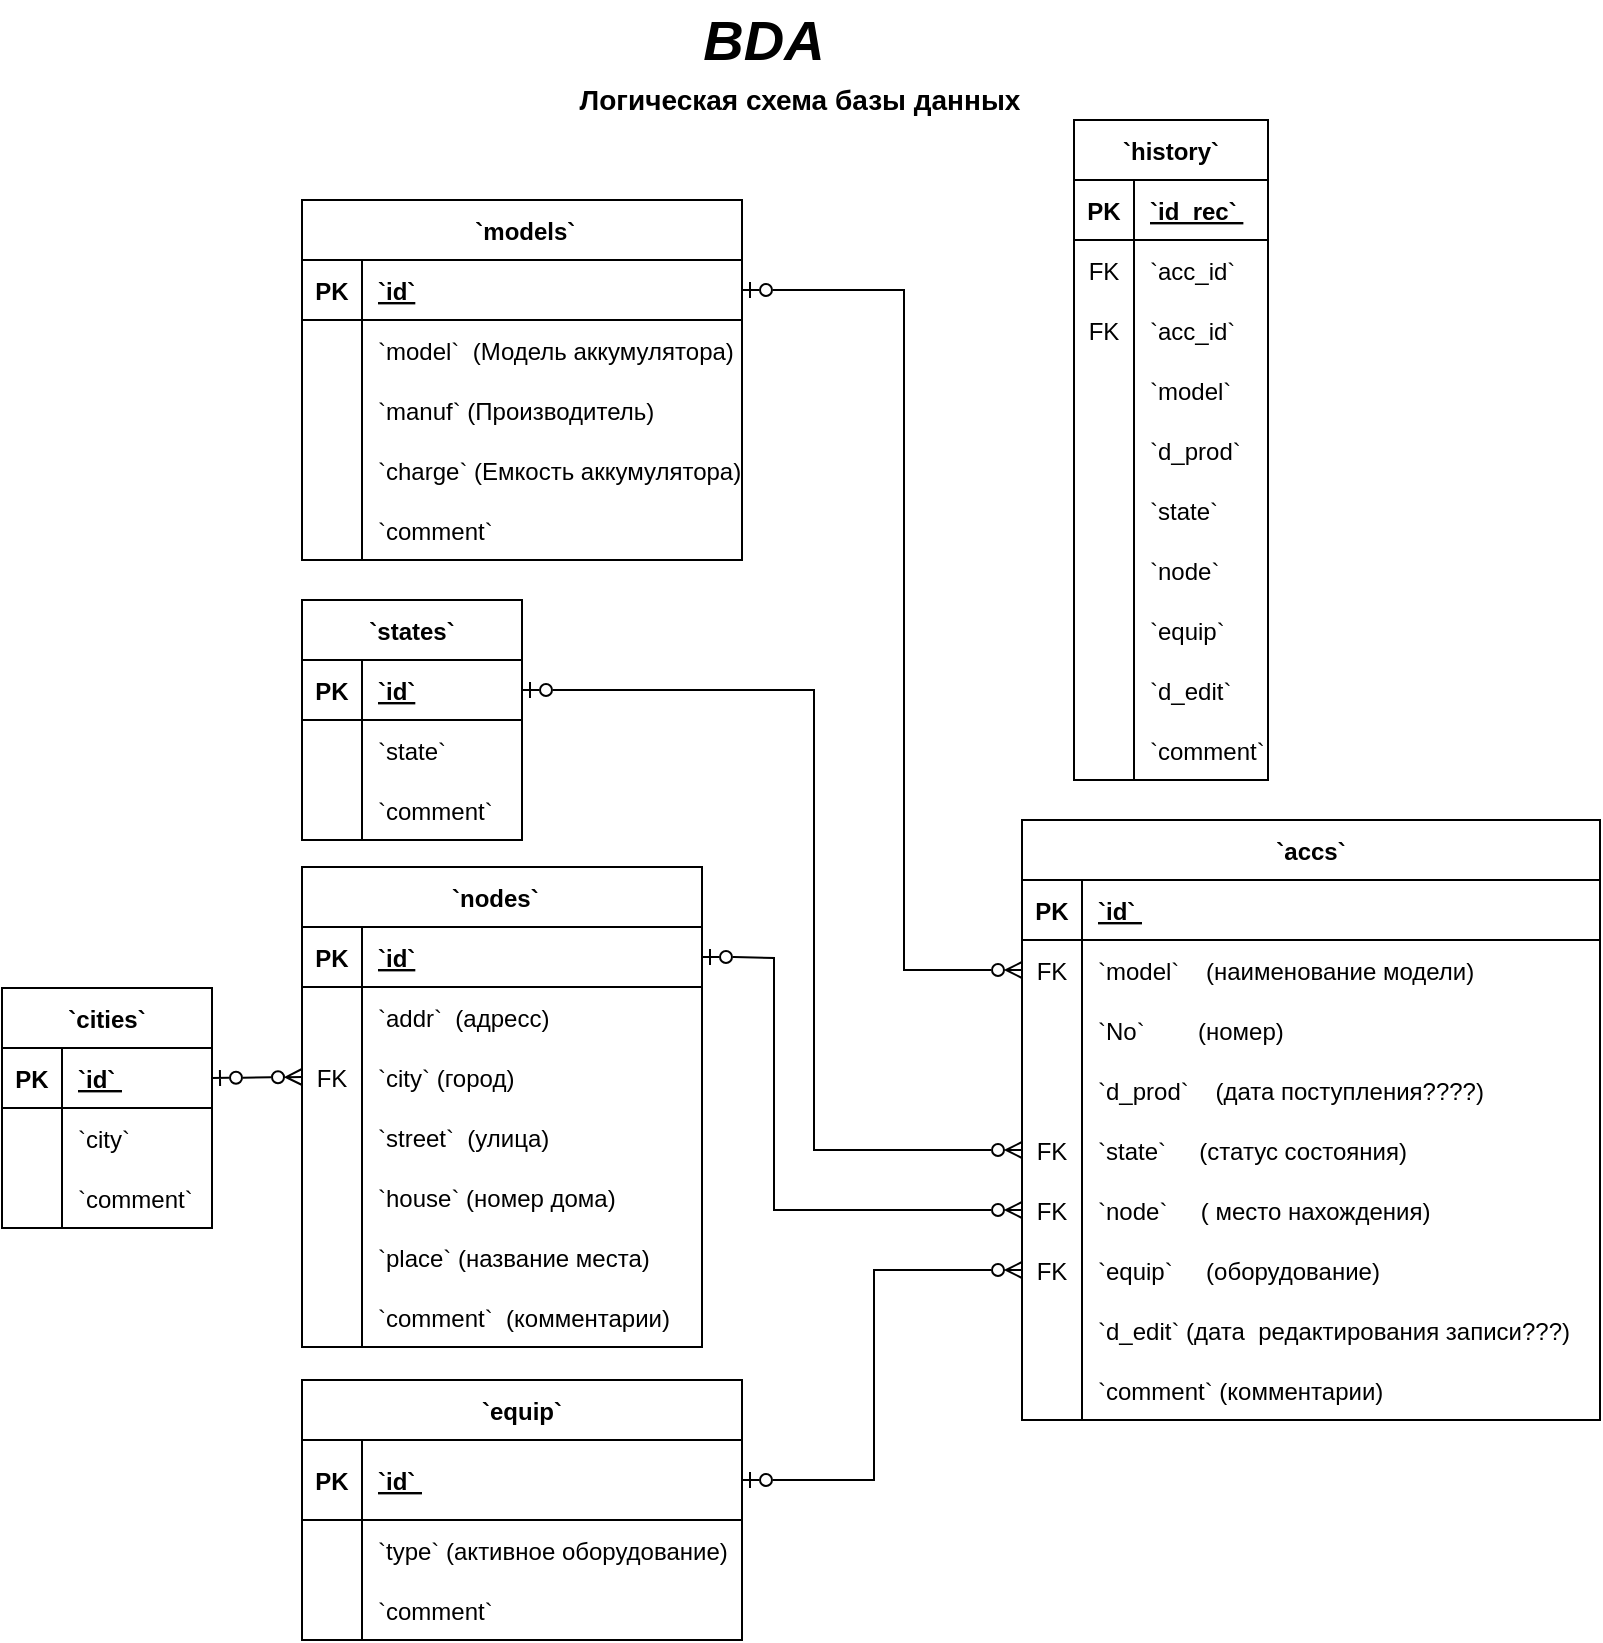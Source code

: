<mxfile version="24.0.4" type="device">
  <diagram name="Страница 1" id="cmefOXp-yey-T8sp48Av">
    <mxGraphModel dx="794" dy="518" grid="1" gridSize="10" guides="1" tooltips="1" connect="1" arrows="1" fold="1" page="1" pageScale="1" pageWidth="827" pageHeight="1169" math="0" shadow="0">
      <root>
        <mxCell id="0" />
        <mxCell id="1" parent="0" />
        <mxCell id="t8c0vQLlZVwIAb1OEpns-1" value="`accs`" style="shape=table;startSize=30;container=1;collapsible=1;childLayout=tableLayout;fixedRows=1;rowLines=0;fontStyle=1;align=center;resizeLast=1;" parent="1" vertex="1">
          <mxGeometry x="524" y="480" width="289" height="300" as="geometry" />
        </mxCell>
        <mxCell id="t8c0vQLlZVwIAb1OEpns-2" value="" style="shape=tableRow;horizontal=0;startSize=0;swimlaneHead=0;swimlaneBody=0;fillColor=none;collapsible=0;dropTarget=0;points=[[0,0.5],[1,0.5]];portConstraint=eastwest;strokeColor=inherit;top=0;left=0;right=0;bottom=1;" parent="t8c0vQLlZVwIAb1OEpns-1" vertex="1">
          <mxGeometry y="30" width="289" height="30" as="geometry" />
        </mxCell>
        <mxCell id="t8c0vQLlZVwIAb1OEpns-3" value="PK" style="shape=partialRectangle;overflow=hidden;connectable=0;fillColor=none;strokeColor=inherit;top=0;left=0;bottom=0;right=0;fontStyle=1;" parent="t8c0vQLlZVwIAb1OEpns-2" vertex="1">
          <mxGeometry width="30" height="30" as="geometry">
            <mxRectangle width="30" height="30" as="alternateBounds" />
          </mxGeometry>
        </mxCell>
        <mxCell id="t8c0vQLlZVwIAb1OEpns-4" value="`id` " style="shape=partialRectangle;overflow=hidden;connectable=0;fillColor=none;align=left;strokeColor=inherit;top=0;left=0;bottom=0;right=0;spacingLeft=6;fontStyle=5;" parent="t8c0vQLlZVwIAb1OEpns-2" vertex="1">
          <mxGeometry x="30" width="259" height="30" as="geometry">
            <mxRectangle width="259" height="30" as="alternateBounds" />
          </mxGeometry>
        </mxCell>
        <mxCell id="t8c0vQLlZVwIAb1OEpns-5" value="" style="shape=tableRow;horizontal=0;startSize=0;swimlaneHead=0;swimlaneBody=0;fillColor=none;collapsible=0;dropTarget=0;points=[[0,0.5],[1,0.5]];portConstraint=eastwest;strokeColor=inherit;top=0;left=0;right=0;bottom=0;" parent="t8c0vQLlZVwIAb1OEpns-1" vertex="1">
          <mxGeometry y="60" width="289" height="30" as="geometry" />
        </mxCell>
        <mxCell id="t8c0vQLlZVwIAb1OEpns-6" value="FK" style="shape=partialRectangle;overflow=hidden;connectable=0;fillColor=none;strokeColor=inherit;top=0;left=0;bottom=0;right=0;" parent="t8c0vQLlZVwIAb1OEpns-5" vertex="1">
          <mxGeometry width="30" height="30" as="geometry">
            <mxRectangle width="30" height="30" as="alternateBounds" />
          </mxGeometry>
        </mxCell>
        <mxCell id="t8c0vQLlZVwIAb1OEpns-7" value="`model`    (наименование модели)" style="shape=partialRectangle;overflow=hidden;connectable=0;fillColor=none;align=left;strokeColor=inherit;top=0;left=0;bottom=0;right=0;spacingLeft=6;" parent="t8c0vQLlZVwIAb1OEpns-5" vertex="1">
          <mxGeometry x="30" width="259" height="30" as="geometry">
            <mxRectangle width="259" height="30" as="alternateBounds" />
          </mxGeometry>
        </mxCell>
        <mxCell id="t8c0vQLlZVwIAb1OEpns-8" value="" style="shape=tableRow;horizontal=0;startSize=0;swimlaneHead=0;swimlaneBody=0;fillColor=none;collapsible=0;dropTarget=0;points=[[0,0.5],[1,0.5]];portConstraint=eastwest;strokeColor=inherit;top=0;left=0;right=0;bottom=0;" parent="t8c0vQLlZVwIAb1OEpns-1" vertex="1">
          <mxGeometry y="90" width="289" height="30" as="geometry" />
        </mxCell>
        <mxCell id="t8c0vQLlZVwIAb1OEpns-9" value="" style="shape=partialRectangle;overflow=hidden;connectable=0;fillColor=none;strokeColor=inherit;top=0;left=0;bottom=0;right=0;" parent="t8c0vQLlZVwIAb1OEpns-8" vertex="1">
          <mxGeometry width="30" height="30" as="geometry">
            <mxRectangle width="30" height="30" as="alternateBounds" />
          </mxGeometry>
        </mxCell>
        <mxCell id="t8c0vQLlZVwIAb1OEpns-10" value="`No`        (номер)" style="shape=partialRectangle;overflow=hidden;connectable=0;fillColor=none;align=left;strokeColor=inherit;top=0;left=0;bottom=0;right=0;spacingLeft=6;" parent="t8c0vQLlZVwIAb1OEpns-8" vertex="1">
          <mxGeometry x="30" width="259" height="30" as="geometry">
            <mxRectangle width="259" height="30" as="alternateBounds" />
          </mxGeometry>
        </mxCell>
        <mxCell id="t8c0vQLlZVwIAb1OEpns-11" value="" style="shape=tableRow;horizontal=0;startSize=0;swimlaneHead=0;swimlaneBody=0;fillColor=none;collapsible=0;dropTarget=0;points=[[0,0.5],[1,0.5]];portConstraint=eastwest;strokeColor=inherit;top=0;left=0;right=0;bottom=0;" parent="t8c0vQLlZVwIAb1OEpns-1" vertex="1">
          <mxGeometry y="120" width="289" height="30" as="geometry" />
        </mxCell>
        <mxCell id="t8c0vQLlZVwIAb1OEpns-12" value="" style="shape=partialRectangle;overflow=hidden;connectable=0;fillColor=none;strokeColor=inherit;top=0;left=0;bottom=0;right=0;" parent="t8c0vQLlZVwIAb1OEpns-11" vertex="1">
          <mxGeometry width="30" height="30" as="geometry">
            <mxRectangle width="30" height="30" as="alternateBounds" />
          </mxGeometry>
        </mxCell>
        <mxCell id="t8c0vQLlZVwIAb1OEpns-13" value="`d_prod`    (дата поступления????) " style="shape=partialRectangle;overflow=hidden;connectable=0;fillColor=none;align=left;strokeColor=inherit;top=0;left=0;bottom=0;right=0;spacingLeft=6;" parent="t8c0vQLlZVwIAb1OEpns-11" vertex="1">
          <mxGeometry x="30" width="259" height="30" as="geometry">
            <mxRectangle width="259" height="30" as="alternateBounds" />
          </mxGeometry>
        </mxCell>
        <mxCell id="t8c0vQLlZVwIAb1OEpns-14" value="" style="shape=tableRow;horizontal=0;startSize=0;swimlaneHead=0;swimlaneBody=0;fillColor=none;collapsible=0;dropTarget=0;points=[[0,0.5],[1,0.5]];portConstraint=eastwest;strokeColor=inherit;top=0;left=0;right=0;bottom=0;" parent="t8c0vQLlZVwIAb1OEpns-1" vertex="1">
          <mxGeometry y="150" width="289" height="30" as="geometry" />
        </mxCell>
        <mxCell id="t8c0vQLlZVwIAb1OEpns-15" value="FK" style="shape=partialRectangle;overflow=hidden;connectable=0;fillColor=none;strokeColor=inherit;top=0;left=0;bottom=0;right=0;" parent="t8c0vQLlZVwIAb1OEpns-14" vertex="1">
          <mxGeometry width="30" height="30" as="geometry">
            <mxRectangle width="30" height="30" as="alternateBounds" />
          </mxGeometry>
        </mxCell>
        <mxCell id="t8c0vQLlZVwIAb1OEpns-16" value="`state`     (статус состояния)" style="shape=partialRectangle;overflow=hidden;connectable=0;fillColor=none;align=left;strokeColor=inherit;top=0;left=0;bottom=0;right=0;spacingLeft=6;" parent="t8c0vQLlZVwIAb1OEpns-14" vertex="1">
          <mxGeometry x="30" width="259" height="30" as="geometry">
            <mxRectangle width="259" height="30" as="alternateBounds" />
          </mxGeometry>
        </mxCell>
        <mxCell id="t8c0vQLlZVwIAb1OEpns-17" value="" style="shape=tableRow;horizontal=0;startSize=0;swimlaneHead=0;swimlaneBody=0;fillColor=none;collapsible=0;dropTarget=0;points=[[0,0.5],[1,0.5]];portConstraint=eastwest;strokeColor=inherit;top=0;left=0;right=0;bottom=0;" parent="t8c0vQLlZVwIAb1OEpns-1" vertex="1">
          <mxGeometry y="180" width="289" height="30" as="geometry" />
        </mxCell>
        <mxCell id="t8c0vQLlZVwIAb1OEpns-18" value="FK" style="shape=partialRectangle;overflow=hidden;connectable=0;fillColor=none;strokeColor=inherit;top=0;left=0;bottom=0;right=0;" parent="t8c0vQLlZVwIAb1OEpns-17" vertex="1">
          <mxGeometry width="30" height="30" as="geometry">
            <mxRectangle width="30" height="30" as="alternateBounds" />
          </mxGeometry>
        </mxCell>
        <mxCell id="t8c0vQLlZVwIAb1OEpns-19" value="`node`     ( место нахождения)" style="shape=partialRectangle;overflow=hidden;connectable=0;fillColor=none;align=left;strokeColor=inherit;top=0;left=0;bottom=0;right=0;spacingLeft=6;" parent="t8c0vQLlZVwIAb1OEpns-17" vertex="1">
          <mxGeometry x="30" width="259" height="30" as="geometry">
            <mxRectangle width="259" height="30" as="alternateBounds" />
          </mxGeometry>
        </mxCell>
        <mxCell id="t8c0vQLlZVwIAb1OEpns-20" value="" style="shape=tableRow;horizontal=0;startSize=0;swimlaneHead=0;swimlaneBody=0;fillColor=none;collapsible=0;dropTarget=0;points=[[0,0.5],[1,0.5]];portConstraint=eastwest;strokeColor=inherit;top=0;left=0;right=0;bottom=0;" parent="t8c0vQLlZVwIAb1OEpns-1" vertex="1">
          <mxGeometry y="210" width="289" height="30" as="geometry" />
        </mxCell>
        <mxCell id="t8c0vQLlZVwIAb1OEpns-21" value="FK" style="shape=partialRectangle;overflow=hidden;connectable=0;fillColor=none;strokeColor=inherit;top=0;left=0;bottom=0;right=0;" parent="t8c0vQLlZVwIAb1OEpns-20" vertex="1">
          <mxGeometry width="30" height="30" as="geometry">
            <mxRectangle width="30" height="30" as="alternateBounds" />
          </mxGeometry>
        </mxCell>
        <mxCell id="t8c0vQLlZVwIAb1OEpns-22" value="`equip`     (оборудование)" style="shape=partialRectangle;overflow=hidden;connectable=0;fillColor=none;align=left;strokeColor=inherit;top=0;left=0;bottom=0;right=0;spacingLeft=6;" parent="t8c0vQLlZVwIAb1OEpns-20" vertex="1">
          <mxGeometry x="30" width="259" height="30" as="geometry">
            <mxRectangle width="259" height="30" as="alternateBounds" />
          </mxGeometry>
        </mxCell>
        <mxCell id="t8c0vQLlZVwIAb1OEpns-23" value="" style="shape=tableRow;horizontal=0;startSize=0;swimlaneHead=0;swimlaneBody=0;fillColor=none;collapsible=0;dropTarget=0;points=[[0,0.5],[1,0.5]];portConstraint=eastwest;strokeColor=inherit;top=0;left=0;right=0;bottom=0;" parent="t8c0vQLlZVwIAb1OEpns-1" vertex="1">
          <mxGeometry y="240" width="289" height="30" as="geometry" />
        </mxCell>
        <mxCell id="t8c0vQLlZVwIAb1OEpns-24" value="" style="shape=partialRectangle;overflow=hidden;connectable=0;fillColor=none;strokeColor=inherit;top=0;left=0;bottom=0;right=0;" parent="t8c0vQLlZVwIAb1OEpns-23" vertex="1">
          <mxGeometry width="30" height="30" as="geometry">
            <mxRectangle width="30" height="30" as="alternateBounds" />
          </mxGeometry>
        </mxCell>
        <mxCell id="t8c0vQLlZVwIAb1OEpns-25" value="`d_edit` (дата  редактирования записи???)" style="shape=partialRectangle;overflow=hidden;connectable=0;fillColor=none;align=left;strokeColor=inherit;top=0;left=0;bottom=0;right=0;spacingLeft=6;" parent="t8c0vQLlZVwIAb1OEpns-23" vertex="1">
          <mxGeometry x="30" width="259" height="30" as="geometry">
            <mxRectangle width="259" height="30" as="alternateBounds" />
          </mxGeometry>
        </mxCell>
        <mxCell id="t8c0vQLlZVwIAb1OEpns-26" value="" style="shape=tableRow;horizontal=0;startSize=0;swimlaneHead=0;swimlaneBody=0;fillColor=none;collapsible=0;dropTarget=0;points=[[0,0.5],[1,0.5]];portConstraint=eastwest;strokeColor=inherit;top=0;left=0;right=0;bottom=0;" parent="t8c0vQLlZVwIAb1OEpns-1" vertex="1">
          <mxGeometry y="270" width="289" height="30" as="geometry" />
        </mxCell>
        <mxCell id="t8c0vQLlZVwIAb1OEpns-27" value="" style="shape=partialRectangle;overflow=hidden;connectable=0;fillColor=none;strokeColor=inherit;top=0;left=0;bottom=0;right=0;" parent="t8c0vQLlZVwIAb1OEpns-26" vertex="1">
          <mxGeometry width="30" height="30" as="geometry">
            <mxRectangle width="30" height="30" as="alternateBounds" />
          </mxGeometry>
        </mxCell>
        <mxCell id="t8c0vQLlZVwIAb1OEpns-28" value="`comment` (комментарии)" style="shape=partialRectangle;overflow=hidden;connectable=0;fillColor=none;align=left;strokeColor=inherit;top=0;left=0;bottom=0;right=0;spacingLeft=6;" parent="t8c0vQLlZVwIAb1OEpns-26" vertex="1">
          <mxGeometry x="30" width="259" height="30" as="geometry">
            <mxRectangle width="259" height="30" as="alternateBounds" />
          </mxGeometry>
        </mxCell>
        <mxCell id="t8c0vQLlZVwIAb1OEpns-41" value="`cities`" style="shape=table;startSize=30;container=1;collapsible=1;childLayout=tableLayout;fixedRows=1;rowLines=0;fontStyle=1;align=center;resizeLast=1;" parent="1" vertex="1">
          <mxGeometry x="14" y="564" width="105" height="120" as="geometry" />
        </mxCell>
        <mxCell id="t8c0vQLlZVwIAb1OEpns-42" value="" style="shape=tableRow;horizontal=0;startSize=0;swimlaneHead=0;swimlaneBody=0;fillColor=none;collapsible=0;dropTarget=0;points=[[0,0.5],[1,0.5]];portConstraint=eastwest;strokeColor=inherit;top=0;left=0;right=0;bottom=1;" parent="t8c0vQLlZVwIAb1OEpns-41" vertex="1">
          <mxGeometry y="30" width="105" height="30" as="geometry" />
        </mxCell>
        <mxCell id="t8c0vQLlZVwIAb1OEpns-43" value="PK" style="shape=partialRectangle;overflow=hidden;connectable=0;fillColor=none;strokeColor=inherit;top=0;left=0;bottom=0;right=0;fontStyle=1;" parent="t8c0vQLlZVwIAb1OEpns-42" vertex="1">
          <mxGeometry width="30" height="30" as="geometry">
            <mxRectangle width="30" height="30" as="alternateBounds" />
          </mxGeometry>
        </mxCell>
        <mxCell id="t8c0vQLlZVwIAb1OEpns-44" value="`id` " style="shape=partialRectangle;overflow=hidden;connectable=0;fillColor=none;align=left;strokeColor=inherit;top=0;left=0;bottom=0;right=0;spacingLeft=6;fontStyle=5;" parent="t8c0vQLlZVwIAb1OEpns-42" vertex="1">
          <mxGeometry x="30" width="75" height="30" as="geometry">
            <mxRectangle width="75" height="30" as="alternateBounds" />
          </mxGeometry>
        </mxCell>
        <mxCell id="t8c0vQLlZVwIAb1OEpns-45" value="" style="shape=tableRow;horizontal=0;startSize=0;swimlaneHead=0;swimlaneBody=0;fillColor=none;collapsible=0;dropTarget=0;points=[[0,0.5],[1,0.5]];portConstraint=eastwest;strokeColor=inherit;top=0;left=0;right=0;bottom=0;" parent="t8c0vQLlZVwIAb1OEpns-41" vertex="1">
          <mxGeometry y="60" width="105" height="30" as="geometry" />
        </mxCell>
        <mxCell id="t8c0vQLlZVwIAb1OEpns-46" value="" style="shape=partialRectangle;overflow=hidden;connectable=0;fillColor=none;strokeColor=inherit;top=0;left=0;bottom=0;right=0;" parent="t8c0vQLlZVwIAb1OEpns-45" vertex="1">
          <mxGeometry width="30" height="30" as="geometry">
            <mxRectangle width="30" height="30" as="alternateBounds" />
          </mxGeometry>
        </mxCell>
        <mxCell id="t8c0vQLlZVwIAb1OEpns-47" value="`city`" style="shape=partialRectangle;overflow=hidden;connectable=0;fillColor=none;align=left;strokeColor=inherit;top=0;left=0;bottom=0;right=0;spacingLeft=6;" parent="t8c0vQLlZVwIAb1OEpns-45" vertex="1">
          <mxGeometry x="30" width="75" height="30" as="geometry">
            <mxRectangle width="75" height="30" as="alternateBounds" />
          </mxGeometry>
        </mxCell>
        <mxCell id="t8c0vQLlZVwIAb1OEpns-48" value="" style="shape=tableRow;horizontal=0;startSize=0;swimlaneHead=0;swimlaneBody=0;fillColor=none;collapsible=0;dropTarget=0;points=[[0,0.5],[1,0.5]];portConstraint=eastwest;strokeColor=inherit;top=0;left=0;right=0;bottom=0;" parent="t8c0vQLlZVwIAb1OEpns-41" vertex="1">
          <mxGeometry y="90" width="105" height="30" as="geometry" />
        </mxCell>
        <mxCell id="t8c0vQLlZVwIAb1OEpns-49" value="" style="shape=partialRectangle;overflow=hidden;connectable=0;fillColor=none;strokeColor=inherit;top=0;left=0;bottom=0;right=0;" parent="t8c0vQLlZVwIAb1OEpns-48" vertex="1">
          <mxGeometry width="30" height="30" as="geometry">
            <mxRectangle width="30" height="30" as="alternateBounds" />
          </mxGeometry>
        </mxCell>
        <mxCell id="t8c0vQLlZVwIAb1OEpns-50" value="`comment` " style="shape=partialRectangle;overflow=hidden;connectable=0;fillColor=none;align=left;strokeColor=inherit;top=0;left=0;bottom=0;right=0;spacingLeft=6;" parent="t8c0vQLlZVwIAb1OEpns-48" vertex="1">
          <mxGeometry x="30" width="75" height="30" as="geometry">
            <mxRectangle width="75" height="30" as="alternateBounds" />
          </mxGeometry>
        </mxCell>
        <mxCell id="t8c0vQLlZVwIAb1OEpns-51" value="`equip`" style="shape=table;startSize=30;container=1;collapsible=1;childLayout=tableLayout;fixedRows=1;rowLines=0;fontStyle=1;align=center;resizeLast=1;" parent="1" vertex="1">
          <mxGeometry x="164" y="760" width="220" height="130" as="geometry" />
        </mxCell>
        <mxCell id="t8c0vQLlZVwIAb1OEpns-52" value="" style="shape=tableRow;horizontal=0;startSize=0;swimlaneHead=0;swimlaneBody=0;fillColor=none;collapsible=0;dropTarget=0;points=[[0,0.5],[1,0.5]];portConstraint=eastwest;strokeColor=inherit;top=0;left=0;right=0;bottom=1;" parent="t8c0vQLlZVwIAb1OEpns-51" vertex="1">
          <mxGeometry y="30" width="220" height="40" as="geometry" />
        </mxCell>
        <mxCell id="t8c0vQLlZVwIAb1OEpns-53" value="PK" style="shape=partialRectangle;overflow=hidden;connectable=0;fillColor=none;strokeColor=inherit;top=0;left=0;bottom=0;right=0;fontStyle=1;" parent="t8c0vQLlZVwIAb1OEpns-52" vertex="1">
          <mxGeometry width="30" height="40" as="geometry">
            <mxRectangle width="30" height="40" as="alternateBounds" />
          </mxGeometry>
        </mxCell>
        <mxCell id="t8c0vQLlZVwIAb1OEpns-54" value="`id` " style="shape=partialRectangle;overflow=hidden;connectable=0;fillColor=none;align=left;strokeColor=inherit;top=0;left=0;bottom=0;right=0;spacingLeft=6;fontStyle=5;" parent="t8c0vQLlZVwIAb1OEpns-52" vertex="1">
          <mxGeometry x="30" width="190" height="40" as="geometry">
            <mxRectangle width="190" height="40" as="alternateBounds" />
          </mxGeometry>
        </mxCell>
        <mxCell id="t8c0vQLlZVwIAb1OEpns-55" value="" style="shape=tableRow;horizontal=0;startSize=0;swimlaneHead=0;swimlaneBody=0;fillColor=none;collapsible=0;dropTarget=0;points=[[0,0.5],[1,0.5]];portConstraint=eastwest;strokeColor=inherit;top=0;left=0;right=0;bottom=0;" parent="t8c0vQLlZVwIAb1OEpns-51" vertex="1">
          <mxGeometry y="70" width="220" height="30" as="geometry" />
        </mxCell>
        <mxCell id="t8c0vQLlZVwIAb1OEpns-56" value="" style="shape=partialRectangle;overflow=hidden;connectable=0;fillColor=none;strokeColor=inherit;top=0;left=0;bottom=0;right=0;" parent="t8c0vQLlZVwIAb1OEpns-55" vertex="1">
          <mxGeometry width="30" height="30" as="geometry">
            <mxRectangle width="30" height="30" as="alternateBounds" />
          </mxGeometry>
        </mxCell>
        <mxCell id="t8c0vQLlZVwIAb1OEpns-57" value="`type` (активное оборудование)" style="shape=partialRectangle;overflow=hidden;connectable=0;fillColor=none;align=left;strokeColor=inherit;top=0;left=0;bottom=0;right=0;spacingLeft=6;" parent="t8c0vQLlZVwIAb1OEpns-55" vertex="1">
          <mxGeometry x="30" width="190" height="30" as="geometry">
            <mxRectangle width="190" height="30" as="alternateBounds" />
          </mxGeometry>
        </mxCell>
        <mxCell id="t8c0vQLlZVwIAb1OEpns-58" value="" style="shape=tableRow;horizontal=0;startSize=0;swimlaneHead=0;swimlaneBody=0;fillColor=none;collapsible=0;dropTarget=0;points=[[0,0.5],[1,0.5]];portConstraint=eastwest;strokeColor=inherit;top=0;left=0;right=0;bottom=0;" parent="t8c0vQLlZVwIAb1OEpns-51" vertex="1">
          <mxGeometry y="100" width="220" height="30" as="geometry" />
        </mxCell>
        <mxCell id="t8c0vQLlZVwIAb1OEpns-59" value="" style="shape=partialRectangle;overflow=hidden;connectable=0;fillColor=none;strokeColor=inherit;top=0;left=0;bottom=0;right=0;" parent="t8c0vQLlZVwIAb1OEpns-58" vertex="1">
          <mxGeometry width="30" height="30" as="geometry">
            <mxRectangle width="30" height="30" as="alternateBounds" />
          </mxGeometry>
        </mxCell>
        <mxCell id="t8c0vQLlZVwIAb1OEpns-60" value="`comment` " style="shape=partialRectangle;overflow=hidden;connectable=0;fillColor=none;align=left;strokeColor=inherit;top=0;left=0;bottom=0;right=0;spacingLeft=6;" parent="t8c0vQLlZVwIAb1OEpns-58" vertex="1">
          <mxGeometry x="30" width="190" height="30" as="geometry">
            <mxRectangle width="190" height="30" as="alternateBounds" />
          </mxGeometry>
        </mxCell>
        <mxCell id="t8c0vQLlZVwIAb1OEpns-61" value="`history`" style="shape=table;startSize=30;container=1;collapsible=1;childLayout=tableLayout;fixedRows=1;rowLines=0;fontStyle=1;align=center;resizeLast=1;" parent="1" vertex="1">
          <mxGeometry x="550" y="130" width="97" height="330" as="geometry" />
        </mxCell>
        <mxCell id="t8c0vQLlZVwIAb1OEpns-62" value="" style="shape=tableRow;horizontal=0;startSize=0;swimlaneHead=0;swimlaneBody=0;fillColor=none;collapsible=0;dropTarget=0;points=[[0,0.5],[1,0.5]];portConstraint=eastwest;strokeColor=inherit;top=0;left=0;right=0;bottom=1;" parent="t8c0vQLlZVwIAb1OEpns-61" vertex="1">
          <mxGeometry y="30" width="97" height="30" as="geometry" />
        </mxCell>
        <mxCell id="t8c0vQLlZVwIAb1OEpns-63" value="PK" style="shape=partialRectangle;overflow=hidden;connectable=0;fillColor=none;strokeColor=inherit;top=0;left=0;bottom=0;right=0;fontStyle=1;" parent="t8c0vQLlZVwIAb1OEpns-62" vertex="1">
          <mxGeometry width="30" height="30" as="geometry">
            <mxRectangle width="30" height="30" as="alternateBounds" />
          </mxGeometry>
        </mxCell>
        <mxCell id="t8c0vQLlZVwIAb1OEpns-64" value="`id_rec` " style="shape=partialRectangle;overflow=hidden;connectable=0;fillColor=none;align=left;strokeColor=inherit;top=0;left=0;bottom=0;right=0;spacingLeft=6;fontStyle=5;" parent="t8c0vQLlZVwIAb1OEpns-62" vertex="1">
          <mxGeometry x="30" width="67" height="30" as="geometry">
            <mxRectangle width="67" height="30" as="alternateBounds" />
          </mxGeometry>
        </mxCell>
        <mxCell id="WCdTZ801OAHIDADksUfm-3" value="" style="shape=tableRow;horizontal=0;startSize=0;swimlaneHead=0;swimlaneBody=0;fillColor=none;collapsible=0;dropTarget=0;points=[[0,0.5],[1,0.5]];portConstraint=eastwest;strokeColor=inherit;top=0;left=0;right=0;bottom=0;" parent="t8c0vQLlZVwIAb1OEpns-61" vertex="1">
          <mxGeometry y="60" width="97" height="30" as="geometry" />
        </mxCell>
        <mxCell id="WCdTZ801OAHIDADksUfm-4" value="FK" style="shape=partialRectangle;overflow=hidden;connectable=0;fillColor=none;strokeColor=inherit;top=0;left=0;bottom=0;right=0;" parent="WCdTZ801OAHIDADksUfm-3" vertex="1">
          <mxGeometry width="30" height="30" as="geometry">
            <mxRectangle width="30" height="30" as="alternateBounds" />
          </mxGeometry>
        </mxCell>
        <mxCell id="WCdTZ801OAHIDADksUfm-5" value="`acc_id`" style="shape=partialRectangle;overflow=hidden;connectable=0;fillColor=none;align=left;strokeColor=inherit;top=0;left=0;bottom=0;right=0;spacingLeft=6;" parent="WCdTZ801OAHIDADksUfm-3" vertex="1">
          <mxGeometry x="30" width="67" height="30" as="geometry">
            <mxRectangle width="67" height="30" as="alternateBounds" />
          </mxGeometry>
        </mxCell>
        <mxCell id="t8c0vQLlZVwIAb1OEpns-65" value="" style="shape=tableRow;horizontal=0;startSize=0;swimlaneHead=0;swimlaneBody=0;fillColor=none;collapsible=0;dropTarget=0;points=[[0,0.5],[1,0.5]];portConstraint=eastwest;strokeColor=inherit;top=0;left=0;right=0;bottom=0;" parent="t8c0vQLlZVwIAb1OEpns-61" vertex="1">
          <mxGeometry y="90" width="97" height="30" as="geometry" />
        </mxCell>
        <mxCell id="t8c0vQLlZVwIAb1OEpns-66" value="FK" style="shape=partialRectangle;overflow=hidden;connectable=0;fillColor=none;strokeColor=inherit;top=0;left=0;bottom=0;right=0;" parent="t8c0vQLlZVwIAb1OEpns-65" vertex="1">
          <mxGeometry width="30" height="30" as="geometry">
            <mxRectangle width="30" height="30" as="alternateBounds" />
          </mxGeometry>
        </mxCell>
        <mxCell id="t8c0vQLlZVwIAb1OEpns-67" value="`acc_id`" style="shape=partialRectangle;overflow=hidden;connectable=0;fillColor=none;align=left;strokeColor=inherit;top=0;left=0;bottom=0;right=0;spacingLeft=6;" parent="t8c0vQLlZVwIAb1OEpns-65" vertex="1">
          <mxGeometry x="30" width="67" height="30" as="geometry">
            <mxRectangle width="67" height="30" as="alternateBounds" />
          </mxGeometry>
        </mxCell>
        <mxCell id="t8c0vQLlZVwIAb1OEpns-68" value="" style="shape=tableRow;horizontal=0;startSize=0;swimlaneHead=0;swimlaneBody=0;fillColor=none;collapsible=0;dropTarget=0;points=[[0,0.5],[1,0.5]];portConstraint=eastwest;strokeColor=inherit;top=0;left=0;right=0;bottom=0;" parent="t8c0vQLlZVwIAb1OEpns-61" vertex="1">
          <mxGeometry y="120" width="97" height="30" as="geometry" />
        </mxCell>
        <mxCell id="t8c0vQLlZVwIAb1OEpns-69" value="" style="shape=partialRectangle;overflow=hidden;connectable=0;fillColor=none;strokeColor=inherit;top=0;left=0;bottom=0;right=0;" parent="t8c0vQLlZVwIAb1OEpns-68" vertex="1">
          <mxGeometry width="30" height="30" as="geometry">
            <mxRectangle width="30" height="30" as="alternateBounds" />
          </mxGeometry>
        </mxCell>
        <mxCell id="t8c0vQLlZVwIAb1OEpns-70" value="`model`" style="shape=partialRectangle;overflow=hidden;connectable=0;fillColor=none;align=left;strokeColor=inherit;top=0;left=0;bottom=0;right=0;spacingLeft=6;" parent="t8c0vQLlZVwIAb1OEpns-68" vertex="1">
          <mxGeometry x="30" width="67" height="30" as="geometry">
            <mxRectangle width="67" height="30" as="alternateBounds" />
          </mxGeometry>
        </mxCell>
        <mxCell id="t8c0vQLlZVwIAb1OEpns-71" value="" style="shape=tableRow;horizontal=0;startSize=0;swimlaneHead=0;swimlaneBody=0;fillColor=none;collapsible=0;dropTarget=0;points=[[0,0.5],[1,0.5]];portConstraint=eastwest;strokeColor=inherit;top=0;left=0;right=0;bottom=0;" parent="t8c0vQLlZVwIAb1OEpns-61" vertex="1">
          <mxGeometry y="150" width="97" height="30" as="geometry" />
        </mxCell>
        <mxCell id="t8c0vQLlZVwIAb1OEpns-72" value="" style="shape=partialRectangle;overflow=hidden;connectable=0;fillColor=none;strokeColor=inherit;top=0;left=0;bottom=0;right=0;" parent="t8c0vQLlZVwIAb1OEpns-71" vertex="1">
          <mxGeometry width="30" height="30" as="geometry">
            <mxRectangle width="30" height="30" as="alternateBounds" />
          </mxGeometry>
        </mxCell>
        <mxCell id="t8c0vQLlZVwIAb1OEpns-73" value="`d_prod`" style="shape=partialRectangle;overflow=hidden;connectable=0;fillColor=none;align=left;strokeColor=inherit;top=0;left=0;bottom=0;right=0;spacingLeft=6;" parent="t8c0vQLlZVwIAb1OEpns-71" vertex="1">
          <mxGeometry x="30" width="67" height="30" as="geometry">
            <mxRectangle width="67" height="30" as="alternateBounds" />
          </mxGeometry>
        </mxCell>
        <mxCell id="t8c0vQLlZVwIAb1OEpns-74" value="" style="shape=tableRow;horizontal=0;startSize=0;swimlaneHead=0;swimlaneBody=0;fillColor=none;collapsible=0;dropTarget=0;points=[[0,0.5],[1,0.5]];portConstraint=eastwest;strokeColor=inherit;top=0;left=0;right=0;bottom=0;" parent="t8c0vQLlZVwIAb1OEpns-61" vertex="1">
          <mxGeometry y="180" width="97" height="30" as="geometry" />
        </mxCell>
        <mxCell id="t8c0vQLlZVwIAb1OEpns-75" value="" style="shape=partialRectangle;overflow=hidden;connectable=0;fillColor=none;strokeColor=inherit;top=0;left=0;bottom=0;right=0;" parent="t8c0vQLlZVwIAb1OEpns-74" vertex="1">
          <mxGeometry width="30" height="30" as="geometry">
            <mxRectangle width="30" height="30" as="alternateBounds" />
          </mxGeometry>
        </mxCell>
        <mxCell id="t8c0vQLlZVwIAb1OEpns-76" value="`state`" style="shape=partialRectangle;overflow=hidden;connectable=0;fillColor=none;align=left;strokeColor=inherit;top=0;left=0;bottom=0;right=0;spacingLeft=6;" parent="t8c0vQLlZVwIAb1OEpns-74" vertex="1">
          <mxGeometry x="30" width="67" height="30" as="geometry">
            <mxRectangle width="67" height="30" as="alternateBounds" />
          </mxGeometry>
        </mxCell>
        <mxCell id="t8c0vQLlZVwIAb1OEpns-77" value="" style="shape=tableRow;horizontal=0;startSize=0;swimlaneHead=0;swimlaneBody=0;fillColor=none;collapsible=0;dropTarget=0;points=[[0,0.5],[1,0.5]];portConstraint=eastwest;strokeColor=inherit;top=0;left=0;right=0;bottom=0;" parent="t8c0vQLlZVwIAb1OEpns-61" vertex="1">
          <mxGeometry y="210" width="97" height="30" as="geometry" />
        </mxCell>
        <mxCell id="t8c0vQLlZVwIAb1OEpns-78" value="" style="shape=partialRectangle;overflow=hidden;connectable=0;fillColor=none;strokeColor=inherit;top=0;left=0;bottom=0;right=0;" parent="t8c0vQLlZVwIAb1OEpns-77" vertex="1">
          <mxGeometry width="30" height="30" as="geometry">
            <mxRectangle width="30" height="30" as="alternateBounds" />
          </mxGeometry>
        </mxCell>
        <mxCell id="t8c0vQLlZVwIAb1OEpns-79" value="`node`" style="shape=partialRectangle;overflow=hidden;connectable=0;fillColor=none;align=left;strokeColor=inherit;top=0;left=0;bottom=0;right=0;spacingLeft=6;" parent="t8c0vQLlZVwIAb1OEpns-77" vertex="1">
          <mxGeometry x="30" width="67" height="30" as="geometry">
            <mxRectangle width="67" height="30" as="alternateBounds" />
          </mxGeometry>
        </mxCell>
        <mxCell id="t8c0vQLlZVwIAb1OEpns-80" value="" style="shape=tableRow;horizontal=0;startSize=0;swimlaneHead=0;swimlaneBody=0;fillColor=none;collapsible=0;dropTarget=0;points=[[0,0.5],[1,0.5]];portConstraint=eastwest;strokeColor=inherit;top=0;left=0;right=0;bottom=0;" parent="t8c0vQLlZVwIAb1OEpns-61" vertex="1">
          <mxGeometry y="240" width="97" height="30" as="geometry" />
        </mxCell>
        <mxCell id="t8c0vQLlZVwIAb1OEpns-81" value="" style="shape=partialRectangle;overflow=hidden;connectable=0;fillColor=none;strokeColor=inherit;top=0;left=0;bottom=0;right=0;" parent="t8c0vQLlZVwIAb1OEpns-80" vertex="1">
          <mxGeometry width="30" height="30" as="geometry">
            <mxRectangle width="30" height="30" as="alternateBounds" />
          </mxGeometry>
        </mxCell>
        <mxCell id="t8c0vQLlZVwIAb1OEpns-82" value="`equip`" style="shape=partialRectangle;overflow=hidden;connectable=0;fillColor=none;align=left;strokeColor=inherit;top=0;left=0;bottom=0;right=0;spacingLeft=6;" parent="t8c0vQLlZVwIAb1OEpns-80" vertex="1">
          <mxGeometry x="30" width="67" height="30" as="geometry">
            <mxRectangle width="67" height="30" as="alternateBounds" />
          </mxGeometry>
        </mxCell>
        <mxCell id="t8c0vQLlZVwIAb1OEpns-83" value="" style="shape=tableRow;horizontal=0;startSize=0;swimlaneHead=0;swimlaneBody=0;fillColor=none;collapsible=0;dropTarget=0;points=[[0,0.5],[1,0.5]];portConstraint=eastwest;strokeColor=inherit;top=0;left=0;right=0;bottom=0;" parent="t8c0vQLlZVwIAb1OEpns-61" vertex="1">
          <mxGeometry y="270" width="97" height="30" as="geometry" />
        </mxCell>
        <mxCell id="t8c0vQLlZVwIAb1OEpns-84" value="" style="shape=partialRectangle;overflow=hidden;connectable=0;fillColor=none;strokeColor=inherit;top=0;left=0;bottom=0;right=0;" parent="t8c0vQLlZVwIAb1OEpns-83" vertex="1">
          <mxGeometry width="30" height="30" as="geometry">
            <mxRectangle width="30" height="30" as="alternateBounds" />
          </mxGeometry>
        </mxCell>
        <mxCell id="t8c0vQLlZVwIAb1OEpns-85" value="`d_edit`" style="shape=partialRectangle;overflow=hidden;connectable=0;fillColor=none;align=left;strokeColor=inherit;top=0;left=0;bottom=0;right=0;spacingLeft=6;" parent="t8c0vQLlZVwIAb1OEpns-83" vertex="1">
          <mxGeometry x="30" width="67" height="30" as="geometry">
            <mxRectangle width="67" height="30" as="alternateBounds" />
          </mxGeometry>
        </mxCell>
        <mxCell id="t8c0vQLlZVwIAb1OEpns-86" value="" style="shape=tableRow;horizontal=0;startSize=0;swimlaneHead=0;swimlaneBody=0;fillColor=none;collapsible=0;dropTarget=0;points=[[0,0.5],[1,0.5]];portConstraint=eastwest;strokeColor=inherit;top=0;left=0;right=0;bottom=0;" parent="t8c0vQLlZVwIAb1OEpns-61" vertex="1">
          <mxGeometry y="300" width="97" height="30" as="geometry" />
        </mxCell>
        <mxCell id="t8c0vQLlZVwIAb1OEpns-87" value="" style="shape=partialRectangle;overflow=hidden;connectable=0;fillColor=none;strokeColor=inherit;top=0;left=0;bottom=0;right=0;" parent="t8c0vQLlZVwIAb1OEpns-86" vertex="1">
          <mxGeometry width="30" height="30" as="geometry">
            <mxRectangle width="30" height="30" as="alternateBounds" />
          </mxGeometry>
        </mxCell>
        <mxCell id="t8c0vQLlZVwIAb1OEpns-88" value="`comment`" style="shape=partialRectangle;overflow=hidden;connectable=0;fillColor=none;align=left;strokeColor=inherit;top=0;left=0;bottom=0;right=0;spacingLeft=6;" parent="t8c0vQLlZVwIAb1OEpns-86" vertex="1">
          <mxGeometry x="30" width="67" height="30" as="geometry">
            <mxRectangle width="67" height="30" as="alternateBounds" />
          </mxGeometry>
        </mxCell>
        <mxCell id="t8c0vQLlZVwIAb1OEpns-89" value=" `models`" style="shape=table;startSize=30;container=1;collapsible=1;childLayout=tableLayout;fixedRows=1;rowLines=0;fontStyle=1;align=center;resizeLast=1;" parent="1" vertex="1">
          <mxGeometry x="164" y="170" width="220" height="180" as="geometry" />
        </mxCell>
        <mxCell id="t8c0vQLlZVwIAb1OEpns-90" value="" style="shape=tableRow;horizontal=0;startSize=0;swimlaneHead=0;swimlaneBody=0;fillColor=none;collapsible=0;dropTarget=0;points=[[0,0.5],[1,0.5]];portConstraint=eastwest;strokeColor=inherit;top=0;left=0;right=0;bottom=1;" parent="t8c0vQLlZVwIAb1OEpns-89" vertex="1">
          <mxGeometry y="30" width="220" height="30" as="geometry" />
        </mxCell>
        <mxCell id="t8c0vQLlZVwIAb1OEpns-91" value="PK" style="shape=partialRectangle;overflow=hidden;connectable=0;fillColor=none;strokeColor=inherit;top=0;left=0;bottom=0;right=0;fontStyle=1;" parent="t8c0vQLlZVwIAb1OEpns-90" vertex="1">
          <mxGeometry width="30" height="30" as="geometry">
            <mxRectangle width="30" height="30" as="alternateBounds" />
          </mxGeometry>
        </mxCell>
        <mxCell id="t8c0vQLlZVwIAb1OEpns-92" value="`id`" style="shape=partialRectangle;overflow=hidden;connectable=0;fillColor=none;align=left;strokeColor=inherit;top=0;left=0;bottom=0;right=0;spacingLeft=6;fontStyle=5;" parent="t8c0vQLlZVwIAb1OEpns-90" vertex="1">
          <mxGeometry x="30" width="190" height="30" as="geometry">
            <mxRectangle width="190" height="30" as="alternateBounds" />
          </mxGeometry>
        </mxCell>
        <mxCell id="t8c0vQLlZVwIAb1OEpns-93" value="" style="shape=tableRow;horizontal=0;startSize=0;swimlaneHead=0;swimlaneBody=0;fillColor=none;collapsible=0;dropTarget=0;points=[[0,0.5],[1,0.5]];portConstraint=eastwest;strokeColor=inherit;top=0;left=0;right=0;bottom=0;" parent="t8c0vQLlZVwIAb1OEpns-89" vertex="1">
          <mxGeometry y="60" width="220" height="30" as="geometry" />
        </mxCell>
        <mxCell id="t8c0vQLlZVwIAb1OEpns-94" value="" style="shape=partialRectangle;overflow=hidden;connectable=0;fillColor=none;strokeColor=inherit;top=0;left=0;bottom=0;right=0;" parent="t8c0vQLlZVwIAb1OEpns-93" vertex="1">
          <mxGeometry width="30" height="30" as="geometry">
            <mxRectangle width="30" height="30" as="alternateBounds" />
          </mxGeometry>
        </mxCell>
        <mxCell id="t8c0vQLlZVwIAb1OEpns-95" value="`model`  (Модель аккумулятора)" style="shape=partialRectangle;overflow=hidden;connectable=0;fillColor=none;align=left;strokeColor=inherit;top=0;left=0;bottom=0;right=0;spacingLeft=6;" parent="t8c0vQLlZVwIAb1OEpns-93" vertex="1">
          <mxGeometry x="30" width="190" height="30" as="geometry">
            <mxRectangle width="190" height="30" as="alternateBounds" />
          </mxGeometry>
        </mxCell>
        <mxCell id="t8c0vQLlZVwIAb1OEpns-96" value="" style="shape=tableRow;horizontal=0;startSize=0;swimlaneHead=0;swimlaneBody=0;fillColor=none;collapsible=0;dropTarget=0;points=[[0,0.5],[1,0.5]];portConstraint=eastwest;strokeColor=inherit;top=0;left=0;right=0;bottom=0;" parent="t8c0vQLlZVwIAb1OEpns-89" vertex="1">
          <mxGeometry y="90" width="220" height="30" as="geometry" />
        </mxCell>
        <mxCell id="t8c0vQLlZVwIAb1OEpns-97" value="" style="shape=partialRectangle;overflow=hidden;connectable=0;fillColor=none;strokeColor=inherit;top=0;left=0;bottom=0;right=0;" parent="t8c0vQLlZVwIAb1OEpns-96" vertex="1">
          <mxGeometry width="30" height="30" as="geometry">
            <mxRectangle width="30" height="30" as="alternateBounds" />
          </mxGeometry>
        </mxCell>
        <mxCell id="t8c0vQLlZVwIAb1OEpns-98" value="`manuf` (Производитель)" style="shape=partialRectangle;overflow=hidden;connectable=0;fillColor=none;align=left;strokeColor=inherit;top=0;left=0;bottom=0;right=0;spacingLeft=6;" parent="t8c0vQLlZVwIAb1OEpns-96" vertex="1">
          <mxGeometry x="30" width="190" height="30" as="geometry">
            <mxRectangle width="190" height="30" as="alternateBounds" />
          </mxGeometry>
        </mxCell>
        <mxCell id="t8c0vQLlZVwIAb1OEpns-99" value="" style="shape=tableRow;horizontal=0;startSize=0;swimlaneHead=0;swimlaneBody=0;fillColor=none;collapsible=0;dropTarget=0;points=[[0,0.5],[1,0.5]];portConstraint=eastwest;strokeColor=inherit;top=0;left=0;right=0;bottom=0;" parent="t8c0vQLlZVwIAb1OEpns-89" vertex="1">
          <mxGeometry y="120" width="220" height="30" as="geometry" />
        </mxCell>
        <mxCell id="t8c0vQLlZVwIAb1OEpns-100" value="" style="shape=partialRectangle;overflow=hidden;connectable=0;fillColor=none;strokeColor=inherit;top=0;left=0;bottom=0;right=0;" parent="t8c0vQLlZVwIAb1OEpns-99" vertex="1">
          <mxGeometry width="30" height="30" as="geometry">
            <mxRectangle width="30" height="30" as="alternateBounds" />
          </mxGeometry>
        </mxCell>
        <mxCell id="t8c0vQLlZVwIAb1OEpns-101" value="`charge` (Емкость аккумулятора)" style="shape=partialRectangle;overflow=hidden;connectable=0;fillColor=none;align=left;strokeColor=inherit;top=0;left=0;bottom=0;right=0;spacingLeft=6;" parent="t8c0vQLlZVwIAb1OEpns-99" vertex="1">
          <mxGeometry x="30" width="190" height="30" as="geometry">
            <mxRectangle width="190" height="30" as="alternateBounds" />
          </mxGeometry>
        </mxCell>
        <mxCell id="t8c0vQLlZVwIAb1OEpns-102" value="" style="shape=tableRow;horizontal=0;startSize=0;swimlaneHead=0;swimlaneBody=0;fillColor=none;collapsible=0;dropTarget=0;points=[[0,0.5],[1,0.5]];portConstraint=eastwest;strokeColor=inherit;top=0;left=0;right=0;bottom=0;" parent="t8c0vQLlZVwIAb1OEpns-89" vertex="1">
          <mxGeometry y="150" width="220" height="30" as="geometry" />
        </mxCell>
        <mxCell id="t8c0vQLlZVwIAb1OEpns-103" value="" style="shape=partialRectangle;overflow=hidden;connectable=0;fillColor=none;strokeColor=inherit;top=0;left=0;bottom=0;right=0;" parent="t8c0vQLlZVwIAb1OEpns-102" vertex="1">
          <mxGeometry width="30" height="30" as="geometry">
            <mxRectangle width="30" height="30" as="alternateBounds" />
          </mxGeometry>
        </mxCell>
        <mxCell id="t8c0vQLlZVwIAb1OEpns-104" value="`comment` " style="shape=partialRectangle;overflow=hidden;connectable=0;fillColor=none;align=left;strokeColor=inherit;top=0;left=0;bottom=0;right=0;spacingLeft=6;" parent="t8c0vQLlZVwIAb1OEpns-102" vertex="1">
          <mxGeometry x="30" width="190" height="30" as="geometry">
            <mxRectangle width="190" height="30" as="alternateBounds" />
          </mxGeometry>
        </mxCell>
        <mxCell id="t8c0vQLlZVwIAb1OEpns-105" value="`nodes`  " style="shape=table;startSize=30;container=1;collapsible=1;childLayout=tableLayout;fixedRows=1;rowLines=0;fontStyle=1;align=center;resizeLast=1;" parent="1" vertex="1">
          <mxGeometry x="164" y="503.5" width="200" height="240" as="geometry" />
        </mxCell>
        <mxCell id="t8c0vQLlZVwIAb1OEpns-106" value="" style="shape=tableRow;horizontal=0;startSize=0;swimlaneHead=0;swimlaneBody=0;fillColor=none;collapsible=0;dropTarget=0;points=[[0,0.5],[1,0.5]];portConstraint=eastwest;strokeColor=inherit;top=0;left=0;right=0;bottom=1;" parent="t8c0vQLlZVwIAb1OEpns-105" vertex="1">
          <mxGeometry y="30" width="200" height="30" as="geometry" />
        </mxCell>
        <mxCell id="t8c0vQLlZVwIAb1OEpns-107" value="PK" style="shape=partialRectangle;overflow=hidden;connectable=0;fillColor=none;strokeColor=inherit;top=0;left=0;bottom=0;right=0;fontStyle=1;" parent="t8c0vQLlZVwIAb1OEpns-106" vertex="1">
          <mxGeometry width="30" height="30" as="geometry">
            <mxRectangle width="30" height="30" as="alternateBounds" />
          </mxGeometry>
        </mxCell>
        <mxCell id="t8c0vQLlZVwIAb1OEpns-108" value="`id`" style="shape=partialRectangle;overflow=hidden;connectable=0;fillColor=none;align=left;strokeColor=inherit;top=0;left=0;bottom=0;right=0;spacingLeft=6;fontStyle=5;" parent="t8c0vQLlZVwIAb1OEpns-106" vertex="1">
          <mxGeometry x="30" width="170" height="30" as="geometry">
            <mxRectangle width="170" height="30" as="alternateBounds" />
          </mxGeometry>
        </mxCell>
        <mxCell id="t8c0vQLlZVwIAb1OEpns-109" value="" style="shape=tableRow;horizontal=0;startSize=0;swimlaneHead=0;swimlaneBody=0;fillColor=none;collapsible=0;dropTarget=0;points=[[0,0.5],[1,0.5]];portConstraint=eastwest;strokeColor=inherit;top=0;left=0;right=0;bottom=0;" parent="t8c0vQLlZVwIAb1OEpns-105" vertex="1">
          <mxGeometry y="60" width="200" height="30" as="geometry" />
        </mxCell>
        <mxCell id="t8c0vQLlZVwIAb1OEpns-110" value="" style="shape=partialRectangle;overflow=hidden;connectable=0;fillColor=none;strokeColor=inherit;top=0;left=0;bottom=0;right=0;" parent="t8c0vQLlZVwIAb1OEpns-109" vertex="1">
          <mxGeometry width="30" height="30" as="geometry">
            <mxRectangle width="30" height="30" as="alternateBounds" />
          </mxGeometry>
        </mxCell>
        <mxCell id="t8c0vQLlZVwIAb1OEpns-111" value="`addr`  (адресс)" style="shape=partialRectangle;overflow=hidden;connectable=0;fillColor=none;align=left;strokeColor=inherit;top=0;left=0;bottom=0;right=0;spacingLeft=6;" parent="t8c0vQLlZVwIAb1OEpns-109" vertex="1">
          <mxGeometry x="30" width="170" height="30" as="geometry">
            <mxRectangle width="170" height="30" as="alternateBounds" />
          </mxGeometry>
        </mxCell>
        <mxCell id="t8c0vQLlZVwIAb1OEpns-112" value="" style="shape=tableRow;horizontal=0;startSize=0;swimlaneHead=0;swimlaneBody=0;fillColor=none;collapsible=0;dropTarget=0;points=[[0,0.5],[1,0.5]];portConstraint=eastwest;strokeColor=inherit;top=0;left=0;right=0;bottom=0;" parent="t8c0vQLlZVwIAb1OEpns-105" vertex="1">
          <mxGeometry y="90" width="200" height="30" as="geometry" />
        </mxCell>
        <mxCell id="t8c0vQLlZVwIAb1OEpns-113" value="FK" style="shape=partialRectangle;overflow=hidden;connectable=0;fillColor=none;strokeColor=inherit;top=0;left=0;bottom=0;right=0;" parent="t8c0vQLlZVwIAb1OEpns-112" vertex="1">
          <mxGeometry width="30" height="30" as="geometry">
            <mxRectangle width="30" height="30" as="alternateBounds" />
          </mxGeometry>
        </mxCell>
        <mxCell id="t8c0vQLlZVwIAb1OEpns-114" value="`city` (город)" style="shape=partialRectangle;overflow=hidden;connectable=0;fillColor=none;align=left;strokeColor=inherit;top=0;left=0;bottom=0;right=0;spacingLeft=6;" parent="t8c0vQLlZVwIAb1OEpns-112" vertex="1">
          <mxGeometry x="30" width="170" height="30" as="geometry">
            <mxRectangle width="170" height="30" as="alternateBounds" />
          </mxGeometry>
        </mxCell>
        <mxCell id="t8c0vQLlZVwIAb1OEpns-115" value="" style="shape=tableRow;horizontal=0;startSize=0;swimlaneHead=0;swimlaneBody=0;fillColor=none;collapsible=0;dropTarget=0;points=[[0,0.5],[1,0.5]];portConstraint=eastwest;strokeColor=inherit;top=0;left=0;right=0;bottom=0;" parent="t8c0vQLlZVwIAb1OEpns-105" vertex="1">
          <mxGeometry y="120" width="200" height="30" as="geometry" />
        </mxCell>
        <mxCell id="t8c0vQLlZVwIAb1OEpns-116" value="" style="shape=partialRectangle;overflow=hidden;connectable=0;fillColor=none;strokeColor=inherit;top=0;left=0;bottom=0;right=0;" parent="t8c0vQLlZVwIAb1OEpns-115" vertex="1">
          <mxGeometry width="30" height="30" as="geometry">
            <mxRectangle width="30" height="30" as="alternateBounds" />
          </mxGeometry>
        </mxCell>
        <mxCell id="t8c0vQLlZVwIAb1OEpns-117" value="`street`  (улица)" style="shape=partialRectangle;overflow=hidden;connectable=0;fillColor=none;align=left;strokeColor=inherit;top=0;left=0;bottom=0;right=0;spacingLeft=6;" parent="t8c0vQLlZVwIAb1OEpns-115" vertex="1">
          <mxGeometry x="30" width="170" height="30" as="geometry">
            <mxRectangle width="170" height="30" as="alternateBounds" />
          </mxGeometry>
        </mxCell>
        <mxCell id="t8c0vQLlZVwIAb1OEpns-118" value="" style="shape=tableRow;horizontal=0;startSize=0;swimlaneHead=0;swimlaneBody=0;fillColor=none;collapsible=0;dropTarget=0;points=[[0,0.5],[1,0.5]];portConstraint=eastwest;strokeColor=inherit;top=0;left=0;right=0;bottom=0;" parent="t8c0vQLlZVwIAb1OEpns-105" vertex="1">
          <mxGeometry y="150" width="200" height="30" as="geometry" />
        </mxCell>
        <mxCell id="t8c0vQLlZVwIAb1OEpns-119" value="" style="shape=partialRectangle;overflow=hidden;connectable=0;fillColor=none;strokeColor=inherit;top=0;left=0;bottom=0;right=0;" parent="t8c0vQLlZVwIAb1OEpns-118" vertex="1">
          <mxGeometry width="30" height="30" as="geometry">
            <mxRectangle width="30" height="30" as="alternateBounds" />
          </mxGeometry>
        </mxCell>
        <mxCell id="t8c0vQLlZVwIAb1OEpns-120" value="`house` (номер дома)" style="shape=partialRectangle;overflow=hidden;connectable=0;fillColor=none;align=left;strokeColor=inherit;top=0;left=0;bottom=0;right=0;spacingLeft=6;" parent="t8c0vQLlZVwIAb1OEpns-118" vertex="1">
          <mxGeometry x="30" width="170" height="30" as="geometry">
            <mxRectangle width="170" height="30" as="alternateBounds" />
          </mxGeometry>
        </mxCell>
        <mxCell id="t8c0vQLlZVwIAb1OEpns-121" value="" style="shape=tableRow;horizontal=0;startSize=0;swimlaneHead=0;swimlaneBody=0;fillColor=none;collapsible=0;dropTarget=0;points=[[0,0.5],[1,0.5]];portConstraint=eastwest;strokeColor=inherit;top=0;left=0;right=0;bottom=0;" parent="t8c0vQLlZVwIAb1OEpns-105" vertex="1">
          <mxGeometry y="180" width="200" height="30" as="geometry" />
        </mxCell>
        <mxCell id="t8c0vQLlZVwIAb1OEpns-122" value="" style="shape=partialRectangle;overflow=hidden;connectable=0;fillColor=none;strokeColor=inherit;top=0;left=0;bottom=0;right=0;" parent="t8c0vQLlZVwIAb1OEpns-121" vertex="1">
          <mxGeometry width="30" height="30" as="geometry">
            <mxRectangle width="30" height="30" as="alternateBounds" />
          </mxGeometry>
        </mxCell>
        <mxCell id="t8c0vQLlZVwIAb1OEpns-123" value="`place` (название места)" style="shape=partialRectangle;overflow=hidden;connectable=0;fillColor=none;align=left;strokeColor=inherit;top=0;left=0;bottom=0;right=0;spacingLeft=6;" parent="t8c0vQLlZVwIAb1OEpns-121" vertex="1">
          <mxGeometry x="30" width="170" height="30" as="geometry">
            <mxRectangle width="170" height="30" as="alternateBounds" />
          </mxGeometry>
        </mxCell>
        <mxCell id="t8c0vQLlZVwIAb1OEpns-124" value="" style="shape=tableRow;horizontal=0;startSize=0;swimlaneHead=0;swimlaneBody=0;fillColor=none;collapsible=0;dropTarget=0;points=[[0,0.5],[1,0.5]];portConstraint=eastwest;strokeColor=inherit;top=0;left=0;right=0;bottom=0;" parent="t8c0vQLlZVwIAb1OEpns-105" vertex="1">
          <mxGeometry y="210" width="200" height="30" as="geometry" />
        </mxCell>
        <mxCell id="t8c0vQLlZVwIAb1OEpns-125" value="" style="shape=partialRectangle;overflow=hidden;connectable=0;fillColor=none;strokeColor=inherit;top=0;left=0;bottom=0;right=0;" parent="t8c0vQLlZVwIAb1OEpns-124" vertex="1">
          <mxGeometry width="30" height="30" as="geometry">
            <mxRectangle width="30" height="30" as="alternateBounds" />
          </mxGeometry>
        </mxCell>
        <mxCell id="t8c0vQLlZVwIAb1OEpns-126" value="`comment`  (комментарии)" style="shape=partialRectangle;overflow=hidden;connectable=0;fillColor=none;align=left;strokeColor=inherit;top=0;left=0;bottom=0;right=0;spacingLeft=6;" parent="t8c0vQLlZVwIAb1OEpns-124" vertex="1">
          <mxGeometry x="30" width="170" height="30" as="geometry">
            <mxRectangle width="170" height="30" as="alternateBounds" />
          </mxGeometry>
        </mxCell>
        <mxCell id="t8c0vQLlZVwIAb1OEpns-133" value="`states`" style="shape=table;startSize=30;container=1;collapsible=1;childLayout=tableLayout;fixedRows=1;rowLines=0;fontStyle=1;align=center;resizeLast=1;" parent="1" vertex="1">
          <mxGeometry x="164" y="370" width="110" height="120" as="geometry" />
        </mxCell>
        <mxCell id="t8c0vQLlZVwIAb1OEpns-134" value="" style="shape=tableRow;horizontal=0;startSize=0;swimlaneHead=0;swimlaneBody=0;fillColor=none;collapsible=0;dropTarget=0;points=[[0,0.5],[1,0.5]];portConstraint=eastwest;strokeColor=inherit;top=0;left=0;right=0;bottom=1;" parent="t8c0vQLlZVwIAb1OEpns-133" vertex="1">
          <mxGeometry y="30" width="110" height="30" as="geometry" />
        </mxCell>
        <mxCell id="t8c0vQLlZVwIAb1OEpns-135" value="PK" style="shape=partialRectangle;overflow=hidden;connectable=0;fillColor=none;strokeColor=inherit;top=0;left=0;bottom=0;right=0;fontStyle=1;" parent="t8c0vQLlZVwIAb1OEpns-134" vertex="1">
          <mxGeometry width="30" height="30" as="geometry">
            <mxRectangle width="30" height="30" as="alternateBounds" />
          </mxGeometry>
        </mxCell>
        <mxCell id="t8c0vQLlZVwIAb1OEpns-136" value="`id`" style="shape=partialRectangle;overflow=hidden;connectable=0;fillColor=none;align=left;strokeColor=inherit;top=0;left=0;bottom=0;right=0;spacingLeft=6;fontStyle=5;" parent="t8c0vQLlZVwIAb1OEpns-134" vertex="1">
          <mxGeometry x="30" width="80" height="30" as="geometry">
            <mxRectangle width="80" height="30" as="alternateBounds" />
          </mxGeometry>
        </mxCell>
        <mxCell id="t8c0vQLlZVwIAb1OEpns-137" value="" style="shape=tableRow;horizontal=0;startSize=0;swimlaneHead=0;swimlaneBody=0;fillColor=none;collapsible=0;dropTarget=0;points=[[0,0.5],[1,0.5]];portConstraint=eastwest;strokeColor=inherit;top=0;left=0;right=0;bottom=0;" parent="t8c0vQLlZVwIAb1OEpns-133" vertex="1">
          <mxGeometry y="60" width="110" height="30" as="geometry" />
        </mxCell>
        <mxCell id="t8c0vQLlZVwIAb1OEpns-138" value="" style="shape=partialRectangle;overflow=hidden;connectable=0;fillColor=none;strokeColor=inherit;top=0;left=0;bottom=0;right=0;" parent="t8c0vQLlZVwIAb1OEpns-137" vertex="1">
          <mxGeometry width="30" height="30" as="geometry">
            <mxRectangle width="30" height="30" as="alternateBounds" />
          </mxGeometry>
        </mxCell>
        <mxCell id="t8c0vQLlZVwIAb1OEpns-139" value="`state`" style="shape=partialRectangle;overflow=hidden;connectable=0;fillColor=none;align=left;strokeColor=inherit;top=0;left=0;bottom=0;right=0;spacingLeft=6;" parent="t8c0vQLlZVwIAb1OEpns-137" vertex="1">
          <mxGeometry x="30" width="80" height="30" as="geometry">
            <mxRectangle width="80" height="30" as="alternateBounds" />
          </mxGeometry>
        </mxCell>
        <mxCell id="t8c0vQLlZVwIAb1OEpns-140" value="" style="shape=tableRow;horizontal=0;startSize=0;swimlaneHead=0;swimlaneBody=0;fillColor=none;collapsible=0;dropTarget=0;points=[[0,0.5],[1,0.5]];portConstraint=eastwest;strokeColor=inherit;top=0;left=0;right=0;bottom=0;" parent="t8c0vQLlZVwIAb1OEpns-133" vertex="1">
          <mxGeometry y="90" width="110" height="30" as="geometry" />
        </mxCell>
        <mxCell id="t8c0vQLlZVwIAb1OEpns-141" value="" style="shape=partialRectangle;overflow=hidden;connectable=0;fillColor=none;strokeColor=inherit;top=0;left=0;bottom=0;right=0;" parent="t8c0vQLlZVwIAb1OEpns-140" vertex="1">
          <mxGeometry width="30" height="30" as="geometry">
            <mxRectangle width="30" height="30" as="alternateBounds" />
          </mxGeometry>
        </mxCell>
        <mxCell id="t8c0vQLlZVwIAb1OEpns-142" value="`comment` " style="shape=partialRectangle;overflow=hidden;connectable=0;fillColor=none;align=left;strokeColor=inherit;top=0;left=0;bottom=0;right=0;spacingLeft=6;" parent="t8c0vQLlZVwIAb1OEpns-140" vertex="1">
          <mxGeometry x="30" width="80" height="30" as="geometry">
            <mxRectangle width="80" height="30" as="alternateBounds" />
          </mxGeometry>
        </mxCell>
        <mxCell id="Pi2VCxaF6FhBdSUe4BxI-1" value="&lt;font style=&quot;font-size: 14px;&quot;&gt;&lt;b&gt;Логическая схема базы данных&lt;/b&gt;&lt;/font&gt;" style="text;whiteSpace=wrap;html=1;align=center;verticalAlign=middle;" parent="1" vertex="1">
          <mxGeometry x="268" y="100" width="290" height="40" as="geometry" />
        </mxCell>
        <mxCell id="Pi2VCxaF6FhBdSUe4BxI-2" value="&lt;span style=&quot;font-size: 14px;&quot;&gt;&lt;span style=&quot;font-size: 28px;&quot;&gt;&lt;i style=&quot;&quot;&gt;&lt;b&gt;BDA&lt;/b&gt;&lt;/i&gt;&lt;/span&gt;&lt;/span&gt;" style="text;whiteSpace=wrap;html=1;align=center;verticalAlign=middle;" parent="1" vertex="1">
          <mxGeometry x="250" y="70" width="290" height="40" as="geometry" />
        </mxCell>
        <mxCell id="WCdTZ801OAHIDADksUfm-6" style="edgeStyle=orthogonalEdgeStyle;rounded=0;orthogonalLoop=1;jettySize=auto;html=1;entryX=0;entryY=0.5;entryDx=0;entryDy=0;startArrow=ERzeroToOne;startFill=0;endArrow=ERzeroToMany;endFill=0;exitX=1;exitY=0.5;exitDx=0;exitDy=0;" parent="1" source="t8c0vQLlZVwIAb1OEpns-90" target="t8c0vQLlZVwIAb1OEpns-5" edge="1">
          <mxGeometry relative="1" as="geometry">
            <mxPoint x="400" y="200" as="sourcePoint" />
            <mxPoint x="510.98" y="220" as="targetPoint" />
            <Array as="points">
              <mxPoint x="465" y="215" />
              <mxPoint x="465" y="555" />
            </Array>
          </mxGeometry>
        </mxCell>
        <mxCell id="WCdTZ801OAHIDADksUfm-7" style="edgeStyle=orthogonalEdgeStyle;rounded=0;orthogonalLoop=1;jettySize=auto;html=1;entryX=0;entryY=0.5;entryDx=0;entryDy=0;startArrow=ERzeroToOne;startFill=0;endArrow=ERzeroToMany;endFill=0;exitX=1;exitY=0.5;exitDx=0;exitDy=0;" parent="1" source="t8c0vQLlZVwIAb1OEpns-134" target="t8c0vQLlZVwIAb1OEpns-14" edge="1">
          <mxGeometry relative="1" as="geometry">
            <mxPoint x="394" y="225" as="sourcePoint" />
            <mxPoint x="534" y="565" as="targetPoint" />
            <Array as="points">
              <mxPoint x="420" y="415" />
              <mxPoint x="420" y="645" />
            </Array>
          </mxGeometry>
        </mxCell>
        <mxCell id="WCdTZ801OAHIDADksUfm-8" style="edgeStyle=orthogonalEdgeStyle;rounded=0;orthogonalLoop=1;jettySize=auto;html=1;entryX=0;entryY=0.5;entryDx=0;entryDy=0;startArrow=ERzeroToOne;startFill=0;endArrow=ERzeroToMany;endFill=0;exitX=1;exitY=0.5;exitDx=0;exitDy=0;" parent="1" source="t8c0vQLlZVwIAb1OEpns-106" target="t8c0vQLlZVwIAb1OEpns-17" edge="1">
          <mxGeometry relative="1" as="geometry">
            <mxPoint x="284" y="425" as="sourcePoint" />
            <mxPoint x="534" y="655" as="targetPoint" />
            <Array as="points">
              <mxPoint x="380" y="549" />
              <mxPoint x="400" y="549" />
              <mxPoint x="400" y="675" />
            </Array>
          </mxGeometry>
        </mxCell>
        <mxCell id="WCdTZ801OAHIDADksUfm-9" style="edgeStyle=orthogonalEdgeStyle;rounded=0;orthogonalLoop=1;jettySize=auto;html=1;entryX=0;entryY=0.5;entryDx=0;entryDy=0;startArrow=ERzeroToOne;startFill=0;endArrow=ERzeroToMany;endFill=0;exitX=1;exitY=0.5;exitDx=0;exitDy=0;" parent="1" source="t8c0vQLlZVwIAb1OEpns-52" target="t8c0vQLlZVwIAb1OEpns-20" edge="1">
          <mxGeometry relative="1" as="geometry">
            <mxPoint x="450" y="860" as="sourcePoint" />
            <mxPoint x="534" y="685" as="targetPoint" />
            <Array as="points">
              <mxPoint x="450" y="810" />
              <mxPoint x="450" y="705" />
            </Array>
          </mxGeometry>
        </mxCell>
        <mxCell id="WCdTZ801OAHIDADksUfm-10" style="edgeStyle=orthogonalEdgeStyle;rounded=0;orthogonalLoop=1;jettySize=auto;html=1;entryX=0;entryY=0.5;entryDx=0;entryDy=0;startArrow=ERzeroToOne;startFill=0;endArrow=ERzeroToMany;endFill=0;exitX=1;exitY=0.5;exitDx=0;exitDy=0;" parent="1" source="t8c0vQLlZVwIAb1OEpns-42" target="t8c0vQLlZVwIAb1OEpns-112" edge="1">
          <mxGeometry relative="1" as="geometry">
            <mxPoint x="374" y="559" as="sourcePoint" />
            <mxPoint x="534" y="685" as="targetPoint" />
            <Array as="points">
              <mxPoint x="164" y="609" />
            </Array>
          </mxGeometry>
        </mxCell>
      </root>
    </mxGraphModel>
  </diagram>
</mxfile>
